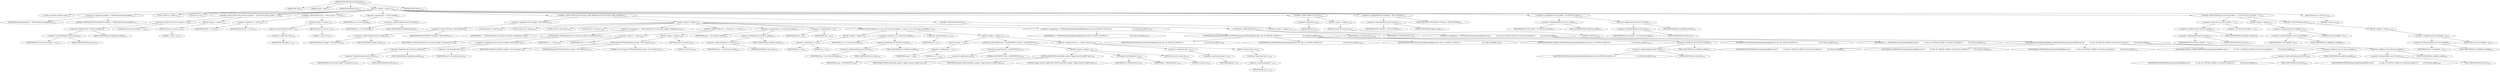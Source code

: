 digraph "TIFFWriteDirectoryTagSubifd" {  
"69649" [label = <(METHOD,TIFFWriteDirectoryTagSubifd)<SUB>2114</SUB>> ]
"69650" [label = <(PARAM,TIFF *tif)<SUB>2114</SUB>> ]
"69651" [label = <(PARAM,uint32_t *ndir)<SUB>2114</SUB>> ]
"69652" [label = <(PARAM,TIFFDirEntry *dir)<SUB>2115</SUB>> ]
"69653" [label = <(BLOCK,&lt;empty&gt;,&lt;empty&gt;)<SUB>2116</SUB>> ]
"69654" [label = <(LOCAL,constchar[] module: char[])<SUB>2117</SUB>> ]
"69655" [label = <(&lt;operator&gt;.assignment,module[] = &quot;TIFFWriteDirectoryTagSubifd&quot;)<SUB>2117</SUB>> ]
"69656" [label = <(IDENTIFIER,module,module[] = &quot;TIFFWriteDirectoryTagSubifd&quot;)<SUB>2117</SUB>> ]
"69657" [label = <(LITERAL,&quot;TIFFWriteDirectoryTagSubifd&quot;,module[] = &quot;TIFFWriteDirectoryTagSubifd&quot;)<SUB>2117</SUB>> ]
"69658" [label = <(LOCAL,uint64_t m: uint64_t)<SUB>2118</SUB>> ]
"69659" [label = <(LOCAL,int n: int)<SUB>2119</SUB>> ]
"69660" [label = <(CONTROL_STRUCTURE,if (tif-&gt;tif_dir.td_nsubifd == 0),if (tif-&gt;tif_dir.td_nsubifd == 0))<SUB>2120</SUB>> ]
"69661" [label = <(&lt;operator&gt;.equals,tif-&gt;tif_dir.td_nsubifd == 0)<SUB>2120</SUB>> ]
"69662" [label = <(&lt;operator&gt;.fieldAccess,tif-&gt;tif_dir.td_nsubifd)<SUB>2120</SUB>> ]
"69663" [label = <(&lt;operator&gt;.indirectFieldAccess,tif-&gt;tif_dir)<SUB>2120</SUB>> ]
"69664" [label = <(IDENTIFIER,tif,tif-&gt;tif_dir.td_nsubifd == 0)<SUB>2120</SUB>> ]
"69665" [label = <(FIELD_IDENTIFIER,tif_dir,tif_dir)<SUB>2120</SUB>> ]
"69666" [label = <(FIELD_IDENTIFIER,td_nsubifd,td_nsubifd)<SUB>2120</SUB>> ]
"69667" [label = <(LITERAL,0,tif-&gt;tif_dir.td_nsubifd == 0)<SUB>2120</SUB>> ]
"69668" [label = <(BLOCK,&lt;empty&gt;,&lt;empty&gt;)<SUB>2121</SUB>> ]
"69669" [label = <(RETURN,return (1);,return (1);)<SUB>2121</SUB>> ]
"69670" [label = <(LITERAL,1,return (1);)<SUB>2121</SUB>> ]
"69671" [label = <(CONTROL_STRUCTURE,if (dir == NULL),if (dir == NULL))<SUB>2122</SUB>> ]
"69672" [label = <(&lt;operator&gt;.equals,dir == NULL)<SUB>2122</SUB>> ]
"69673" [label = <(IDENTIFIER,dir,dir == NULL)<SUB>2122</SUB>> ]
"69674" [label = <(IDENTIFIER,NULL,dir == NULL)<SUB>2122</SUB>> ]
"69675" [label = <(BLOCK,&lt;empty&gt;,&lt;empty&gt;)<SUB>2123</SUB>> ]
"69676" [label = <(&lt;operator&gt;.postIncrement,(*ndir)++)<SUB>2124</SUB>> ]
"69677" [label = <(&lt;operator&gt;.indirection,*ndir)<SUB>2124</SUB>> ]
"69678" [label = <(IDENTIFIER,ndir,(*ndir)++)<SUB>2124</SUB>> ]
"69679" [label = <(RETURN,return (1);,return (1);)<SUB>2125</SUB>> ]
"69680" [label = <(LITERAL,1,return (1);)<SUB>2125</SUB>> ]
"69681" [label = <(&lt;operator&gt;.assignment,m = tif-&gt;tif_dataoff)<SUB>2127</SUB>> ]
"69682" [label = <(IDENTIFIER,m,m = tif-&gt;tif_dataoff)<SUB>2127</SUB>> ]
"69683" [label = <(&lt;operator&gt;.indirectFieldAccess,tif-&gt;tif_dataoff)<SUB>2127</SUB>> ]
"69684" [label = <(IDENTIFIER,tif,m = tif-&gt;tif_dataoff)<SUB>2127</SUB>> ]
"69685" [label = <(FIELD_IDENTIFIER,tif_dataoff,tif_dataoff)<SUB>2127</SUB>> ]
"69686" [label = <(CONTROL_STRUCTURE,if (!(tif-&gt;tif_flags &amp; TIFF_BIGTIFF)),if (!(tif-&gt;tif_flags &amp; TIFF_BIGTIFF)))<SUB>2128</SUB>> ]
"69687" [label = <(&lt;operator&gt;.logicalNot,!(tif-&gt;tif_flags &amp; TIFF_BIGTIFF))<SUB>2128</SUB>> ]
"69688" [label = <(&lt;operator&gt;.and,tif-&gt;tif_flags &amp; TIFF_BIGTIFF)<SUB>2128</SUB>> ]
"69689" [label = <(&lt;operator&gt;.indirectFieldAccess,tif-&gt;tif_flags)<SUB>2128</SUB>> ]
"69690" [label = <(IDENTIFIER,tif,tif-&gt;tif_flags &amp; TIFF_BIGTIFF)<SUB>2128</SUB>> ]
"69691" [label = <(FIELD_IDENTIFIER,tif_flags,tif_flags)<SUB>2128</SUB>> ]
"69692" [label = <(IDENTIFIER,TIFF_BIGTIFF,tif-&gt;tif_flags &amp; TIFF_BIGTIFF)<SUB>2128</SUB>> ]
"69693" [label = <(BLOCK,&lt;empty&gt;,&lt;empty&gt;)<SUB>2129</SUB>> ]
"69694" [label = <(LOCAL,uint32_t* o: uint32_t)<SUB>2130</SUB>> ]
"69695" [label = <(LOCAL,uint64_t* pa: uint64_t)<SUB>2131</SUB>> ]
"69696" [label = <(LOCAL,uint32_t* pb: uint32_t)<SUB>2132</SUB>> ]
"69697" [label = <(LOCAL,uint16_t p: uint16_t)<SUB>2133</SUB>> ]
"69698" [label = <(&lt;operator&gt;.assignment,o = _TIFFmallocExt(tif, tif-&gt;tif_dir.td_nsubifd * sizeof(uint32_t)))<SUB>2134</SUB>> ]
"69699" [label = <(IDENTIFIER,o,o = _TIFFmallocExt(tif, tif-&gt;tif_dir.td_nsubifd * sizeof(uint32_t)))<SUB>2134</SUB>> ]
"69700" [label = <(_TIFFmallocExt,_TIFFmallocExt(tif, tif-&gt;tif_dir.td_nsubifd * sizeof(uint32_t)))<SUB>2134</SUB>> ]
"69701" [label = <(IDENTIFIER,tif,_TIFFmallocExt(tif, tif-&gt;tif_dir.td_nsubifd * sizeof(uint32_t)))<SUB>2134</SUB>> ]
"69702" [label = <(&lt;operator&gt;.multiplication,tif-&gt;tif_dir.td_nsubifd * sizeof(uint32_t))<SUB>2134</SUB>> ]
"69703" [label = <(&lt;operator&gt;.fieldAccess,tif-&gt;tif_dir.td_nsubifd)<SUB>2134</SUB>> ]
"69704" [label = <(&lt;operator&gt;.indirectFieldAccess,tif-&gt;tif_dir)<SUB>2134</SUB>> ]
"69705" [label = <(IDENTIFIER,tif,tif-&gt;tif_dir.td_nsubifd * sizeof(uint32_t))<SUB>2134</SUB>> ]
"69706" [label = <(FIELD_IDENTIFIER,tif_dir,tif_dir)<SUB>2134</SUB>> ]
"69707" [label = <(FIELD_IDENTIFIER,td_nsubifd,td_nsubifd)<SUB>2134</SUB>> ]
"69708" [label = <(&lt;operator&gt;.sizeOf,sizeof(uint32_t))<SUB>2134</SUB>> ]
"69709" [label = <(IDENTIFIER,uint32_t,sizeof(uint32_t))<SUB>2134</SUB>> ]
"69710" [label = <(CONTROL_STRUCTURE,if (o == NULL),if (o == NULL))<SUB>2135</SUB>> ]
"69711" [label = <(&lt;operator&gt;.equals,o == NULL)<SUB>2135</SUB>> ]
"69712" [label = <(IDENTIFIER,o,o == NULL)<SUB>2135</SUB>> ]
"69713" [label = <(IDENTIFIER,NULL,o == NULL)<SUB>2135</SUB>> ]
"69714" [label = <(BLOCK,&lt;empty&gt;,&lt;empty&gt;)<SUB>2136</SUB>> ]
"69715" [label = <(TIFFErrorExtR,TIFFErrorExtR(tif, module, &quot;Out of memory&quot;))<SUB>2137</SUB>> ]
"69716" [label = <(IDENTIFIER,tif,TIFFErrorExtR(tif, module, &quot;Out of memory&quot;))<SUB>2137</SUB>> ]
"69717" [label = <(IDENTIFIER,module,TIFFErrorExtR(tif, module, &quot;Out of memory&quot;))<SUB>2137</SUB>> ]
"69718" [label = <(LITERAL,&quot;Out of memory&quot;,TIFFErrorExtR(tif, module, &quot;Out of memory&quot;))<SUB>2137</SUB>> ]
"69719" [label = <(RETURN,return (0);,return (0);)<SUB>2138</SUB>> ]
"69720" [label = <(LITERAL,0,return (0);)<SUB>2138</SUB>> ]
"69721" [label = <(&lt;operator&gt;.assignment,pa = tif-&gt;tif_dir.td_subifd)<SUB>2140</SUB>> ]
"69722" [label = <(IDENTIFIER,pa,pa = tif-&gt;tif_dir.td_subifd)<SUB>2140</SUB>> ]
"69723" [label = <(&lt;operator&gt;.fieldAccess,tif-&gt;tif_dir.td_subifd)<SUB>2140</SUB>> ]
"69724" [label = <(&lt;operator&gt;.indirectFieldAccess,tif-&gt;tif_dir)<SUB>2140</SUB>> ]
"69725" [label = <(IDENTIFIER,tif,pa = tif-&gt;tif_dir.td_subifd)<SUB>2140</SUB>> ]
"69726" [label = <(FIELD_IDENTIFIER,tif_dir,tif_dir)<SUB>2140</SUB>> ]
"69727" [label = <(FIELD_IDENTIFIER,td_subifd,td_subifd)<SUB>2140</SUB>> ]
"69728" [label = <(&lt;operator&gt;.assignment,pb = o)<SUB>2141</SUB>> ]
"69729" [label = <(IDENTIFIER,pb,pb = o)<SUB>2141</SUB>> ]
"69730" [label = <(IDENTIFIER,o,pb = o)<SUB>2141</SUB>> ]
"69731" [label = <(CONTROL_STRUCTURE,for (p = 0;p &lt; tif-&gt;tif_dir.td_nsubifd;p++),for (p = 0;p &lt; tif-&gt;tif_dir.td_nsubifd;p++))<SUB>2142</SUB>> ]
"69732" [label = <(BLOCK,&lt;empty&gt;,&lt;empty&gt;)<SUB>2142</SUB>> ]
"69733" [label = <(&lt;operator&gt;.assignment,p = 0)<SUB>2142</SUB>> ]
"69734" [label = <(IDENTIFIER,p,p = 0)<SUB>2142</SUB>> ]
"69735" [label = <(LITERAL,0,p = 0)<SUB>2142</SUB>> ]
"69736" [label = <(&lt;operator&gt;.lessThan,p &lt; tif-&gt;tif_dir.td_nsubifd)<SUB>2142</SUB>> ]
"69737" [label = <(IDENTIFIER,p,p &lt; tif-&gt;tif_dir.td_nsubifd)<SUB>2142</SUB>> ]
"69738" [label = <(&lt;operator&gt;.fieldAccess,tif-&gt;tif_dir.td_nsubifd)<SUB>2142</SUB>> ]
"69739" [label = <(&lt;operator&gt;.indirectFieldAccess,tif-&gt;tif_dir)<SUB>2142</SUB>> ]
"69740" [label = <(IDENTIFIER,tif,p &lt; tif-&gt;tif_dir.td_nsubifd)<SUB>2142</SUB>> ]
"69741" [label = <(FIELD_IDENTIFIER,tif_dir,tif_dir)<SUB>2142</SUB>> ]
"69742" [label = <(FIELD_IDENTIFIER,td_nsubifd,td_nsubifd)<SUB>2142</SUB>> ]
"69743" [label = <(&lt;operator&gt;.postIncrement,p++)<SUB>2142</SUB>> ]
"69744" [label = <(IDENTIFIER,p,p++)<SUB>2142</SUB>> ]
"69745" [label = <(BLOCK,&lt;empty&gt;,&lt;empty&gt;)<SUB>2143</SUB>> ]
"69746" [label = <(assert,assert(pa != 0))<SUB>2144</SUB>> ]
"69747" [label = <(&lt;operator&gt;.notEquals,pa != 0)<SUB>2144</SUB>> ]
"69748" [label = <(IDENTIFIER,pa,pa != 0)<SUB>2144</SUB>> ]
"69749" [label = <(LITERAL,0,pa != 0)<SUB>2144</SUB>> ]
"69750" [label = <(CONTROL_STRUCTURE,if (*pa &gt; 0xFFFFFFFFUL),if (*pa &gt; 0xFFFFFFFFUL))<SUB>2148</SUB>> ]
"69751" [label = <(&lt;operator&gt;.greaterThan,*pa &gt; 0xFFFFFFFFUL)<SUB>2148</SUB>> ]
"69752" [label = <(&lt;operator&gt;.indirection,*pa)<SUB>2148</SUB>> ]
"69753" [label = <(IDENTIFIER,pa,*pa &gt; 0xFFFFFFFFUL)<SUB>2148</SUB>> ]
"69754" [label = <(LITERAL,0xFFFFFFFFUL,*pa &gt; 0xFFFFFFFFUL)<SUB>2148</SUB>> ]
"69755" [label = <(BLOCK,&lt;empty&gt;,&lt;empty&gt;)<SUB>2149</SUB>> ]
"69756" [label = <(TIFFErrorExtR,TIFFErrorExtR(tif, module, &quot;Illegal value for SubIFD tag&quot;))<SUB>2150</SUB>> ]
"69757" [label = <(IDENTIFIER,tif,TIFFErrorExtR(tif, module, &quot;Illegal value for SubIFD tag&quot;))<SUB>2150</SUB>> ]
"69758" [label = <(IDENTIFIER,module,TIFFErrorExtR(tif, module, &quot;Illegal value for SubIFD tag&quot;))<SUB>2150</SUB>> ]
"69759" [label = <(LITERAL,&quot;Illegal value for SubIFD tag&quot;,TIFFErrorExtR(tif, module, &quot;Illegal value for SubIFD tag&quot;))<SUB>2150</SUB>> ]
"69760" [label = <(_TIFFfreeExt,_TIFFfreeExt(tif, o))<SUB>2151</SUB>> ]
"69761" [label = <(IDENTIFIER,tif,_TIFFfreeExt(tif, o))<SUB>2151</SUB>> ]
"69762" [label = <(IDENTIFIER,o,_TIFFfreeExt(tif, o))<SUB>2151</SUB>> ]
"69763" [label = <(RETURN,return (0);,return (0);)<SUB>2152</SUB>> ]
"69764" [label = <(LITERAL,0,return (0);)<SUB>2152</SUB>> ]
"69765" [label = <(&lt;operator&gt;.assignment,*pb++ = (uint32_t)(*pa++))<SUB>2154</SUB>> ]
"69766" [label = <(&lt;operator&gt;.indirection,*pb++)<SUB>2154</SUB>> ]
"69767" [label = <(&lt;operator&gt;.postIncrement,pb++)<SUB>2154</SUB>> ]
"69768" [label = <(IDENTIFIER,pb,pb++)<SUB>2154</SUB>> ]
"69769" [label = <(uint32_t,(uint32_t)(*pa++))<SUB>2154</SUB>> ]
"69770" [label = <(&lt;operator&gt;.indirection,*pa++)<SUB>2154</SUB>> ]
"69771" [label = <(&lt;operator&gt;.postIncrement,pa++)<SUB>2154</SUB>> ]
"69772" [label = <(IDENTIFIER,pa,pa++)<SUB>2154</SUB>> ]
"69773" [label = <(&lt;operator&gt;.assignment,n = TIFFWriteDirectoryTagCheckedIfdArray(tif, ndir, dir, TIFFTAG_SUBIFD,\012                                                 tif-&gt;tif_dir.td_nsubifd, o))<SUB>2156</SUB>> ]
"69774" [label = <(IDENTIFIER,n,n = TIFFWriteDirectoryTagCheckedIfdArray(tif, ndir, dir, TIFFTAG_SUBIFD,\012                                                 tif-&gt;tif_dir.td_nsubifd, o))<SUB>2156</SUB>> ]
"69775" [label = <(TIFFWriteDirectoryTagCheckedIfdArray,TIFFWriteDirectoryTagCheckedIfdArray(tif, ndir, dir, TIFFTAG_SUBIFD,\012                                                 tif-&gt;tif_dir.td_nsubifd, o))<SUB>2156</SUB>> ]
"69776" [label = <(IDENTIFIER,tif,TIFFWriteDirectoryTagCheckedIfdArray(tif, ndir, dir, TIFFTAG_SUBIFD,\012                                                 tif-&gt;tif_dir.td_nsubifd, o))<SUB>2156</SUB>> ]
"69777" [label = <(IDENTIFIER,ndir,TIFFWriteDirectoryTagCheckedIfdArray(tif, ndir, dir, TIFFTAG_SUBIFD,\012                                                 tif-&gt;tif_dir.td_nsubifd, o))<SUB>2156</SUB>> ]
"69778" [label = <(IDENTIFIER,dir,TIFFWriteDirectoryTagCheckedIfdArray(tif, ndir, dir, TIFFTAG_SUBIFD,\012                                                 tif-&gt;tif_dir.td_nsubifd, o))<SUB>2156</SUB>> ]
"69779" [label = <(IDENTIFIER,TIFFTAG_SUBIFD,TIFFWriteDirectoryTagCheckedIfdArray(tif, ndir, dir, TIFFTAG_SUBIFD,\012                                                 tif-&gt;tif_dir.td_nsubifd, o))<SUB>2156</SUB>> ]
"69780" [label = <(&lt;operator&gt;.fieldAccess,tif-&gt;tif_dir.td_nsubifd)<SUB>2157</SUB>> ]
"69781" [label = <(&lt;operator&gt;.indirectFieldAccess,tif-&gt;tif_dir)<SUB>2157</SUB>> ]
"69782" [label = <(IDENTIFIER,tif,TIFFWriteDirectoryTagCheckedIfdArray(tif, ndir, dir, TIFFTAG_SUBIFD,\012                                                 tif-&gt;tif_dir.td_nsubifd, o))<SUB>2157</SUB>> ]
"69783" [label = <(FIELD_IDENTIFIER,tif_dir,tif_dir)<SUB>2157</SUB>> ]
"69784" [label = <(FIELD_IDENTIFIER,td_nsubifd,td_nsubifd)<SUB>2157</SUB>> ]
"69785" [label = <(IDENTIFIER,o,TIFFWriteDirectoryTagCheckedIfdArray(tif, ndir, dir, TIFFTAG_SUBIFD,\012                                                 tif-&gt;tif_dir.td_nsubifd, o))<SUB>2157</SUB>> ]
"69786" [label = <(_TIFFfreeExt,_TIFFfreeExt(tif, o))<SUB>2158</SUB>> ]
"69787" [label = <(IDENTIFIER,tif,_TIFFfreeExt(tif, o))<SUB>2158</SUB>> ]
"69788" [label = <(IDENTIFIER,o,_TIFFfreeExt(tif, o))<SUB>2158</SUB>> ]
"69789" [label = <(CONTROL_STRUCTURE,else,else)<SUB>2161</SUB>> ]
"69790" [label = <(BLOCK,&lt;empty&gt;,&lt;empty&gt;)<SUB>2161</SUB>> ]
"69791" [label = <(&lt;operator&gt;.assignment,n = TIFFWriteDirectoryTagCheckedIfd8Array(\012            tif, ndir, dir, TIFFTAG_SUBIFD, tif-&gt;tif_dir.td_nsubifd,\012            tif-&gt;tif_dir.td_subifd))<SUB>2161</SUB>> ]
"69792" [label = <(IDENTIFIER,n,n = TIFFWriteDirectoryTagCheckedIfd8Array(\012            tif, ndir, dir, TIFFTAG_SUBIFD, tif-&gt;tif_dir.td_nsubifd,\012            tif-&gt;tif_dir.td_subifd))<SUB>2161</SUB>> ]
"69793" [label = <(TIFFWriteDirectoryTagCheckedIfd8Array,TIFFWriteDirectoryTagCheckedIfd8Array(\012            tif, ndir, dir, TIFFTAG_SUBIFD, tif-&gt;tif_dir.td_nsubifd,\012            tif-&gt;tif_dir.td_subifd))<SUB>2161</SUB>> ]
"69794" [label = <(IDENTIFIER,tif,TIFFWriteDirectoryTagCheckedIfd8Array(\012            tif, ndir, dir, TIFFTAG_SUBIFD, tif-&gt;tif_dir.td_nsubifd,\012            tif-&gt;tif_dir.td_subifd))<SUB>2162</SUB>> ]
"69795" [label = <(IDENTIFIER,ndir,TIFFWriteDirectoryTagCheckedIfd8Array(\012            tif, ndir, dir, TIFFTAG_SUBIFD, tif-&gt;tif_dir.td_nsubifd,\012            tif-&gt;tif_dir.td_subifd))<SUB>2162</SUB>> ]
"69796" [label = <(IDENTIFIER,dir,TIFFWriteDirectoryTagCheckedIfd8Array(\012            tif, ndir, dir, TIFFTAG_SUBIFD, tif-&gt;tif_dir.td_nsubifd,\012            tif-&gt;tif_dir.td_subifd))<SUB>2162</SUB>> ]
"69797" [label = <(IDENTIFIER,TIFFTAG_SUBIFD,TIFFWriteDirectoryTagCheckedIfd8Array(\012            tif, ndir, dir, TIFFTAG_SUBIFD, tif-&gt;tif_dir.td_nsubifd,\012            tif-&gt;tif_dir.td_subifd))<SUB>2162</SUB>> ]
"69798" [label = <(&lt;operator&gt;.fieldAccess,tif-&gt;tif_dir.td_nsubifd)<SUB>2162</SUB>> ]
"69799" [label = <(&lt;operator&gt;.indirectFieldAccess,tif-&gt;tif_dir)<SUB>2162</SUB>> ]
"69800" [label = <(IDENTIFIER,tif,TIFFWriteDirectoryTagCheckedIfd8Array(\012            tif, ndir, dir, TIFFTAG_SUBIFD, tif-&gt;tif_dir.td_nsubifd,\012            tif-&gt;tif_dir.td_subifd))<SUB>2162</SUB>> ]
"69801" [label = <(FIELD_IDENTIFIER,tif_dir,tif_dir)<SUB>2162</SUB>> ]
"69802" [label = <(FIELD_IDENTIFIER,td_nsubifd,td_nsubifd)<SUB>2162</SUB>> ]
"69803" [label = <(&lt;operator&gt;.fieldAccess,tif-&gt;tif_dir.td_subifd)<SUB>2163</SUB>> ]
"69804" [label = <(&lt;operator&gt;.indirectFieldAccess,tif-&gt;tif_dir)<SUB>2163</SUB>> ]
"69805" [label = <(IDENTIFIER,tif,TIFFWriteDirectoryTagCheckedIfd8Array(\012            tif, ndir, dir, TIFFTAG_SUBIFD, tif-&gt;tif_dir.td_nsubifd,\012            tif-&gt;tif_dir.td_subifd))<SUB>2163</SUB>> ]
"69806" [label = <(FIELD_IDENTIFIER,tif_dir,tif_dir)<SUB>2163</SUB>> ]
"69807" [label = <(FIELD_IDENTIFIER,td_subifd,td_subifd)<SUB>2163</SUB>> ]
"69808" [label = <(CONTROL_STRUCTURE,if (!n),if (!n))<SUB>2164</SUB>> ]
"69809" [label = <(&lt;operator&gt;.logicalNot,!n)<SUB>2164</SUB>> ]
"69810" [label = <(IDENTIFIER,n,!n)<SUB>2164</SUB>> ]
"69811" [label = <(BLOCK,&lt;empty&gt;,&lt;empty&gt;)<SUB>2165</SUB>> ]
"69812" [label = <(RETURN,return (0);,return (0);)<SUB>2165</SUB>> ]
"69813" [label = <(LITERAL,0,return (0);)<SUB>2165</SUB>> ]
"69814" [label = <(&lt;operators&gt;.assignmentOr,tif-&gt;tif_flags |= TIFF_INSUBIFD)<SUB>2174</SUB>> ]
"69815" [label = <(&lt;operator&gt;.indirectFieldAccess,tif-&gt;tif_flags)<SUB>2174</SUB>> ]
"69816" [label = <(IDENTIFIER,tif,tif-&gt;tif_flags |= TIFF_INSUBIFD)<SUB>2174</SUB>> ]
"69817" [label = <(FIELD_IDENTIFIER,tif_flags,tif_flags)<SUB>2174</SUB>> ]
"69818" [label = <(IDENTIFIER,TIFF_INSUBIFD,tif-&gt;tif_flags |= TIFF_INSUBIFD)<SUB>2174</SUB>> ]
"69819" [label = <(&lt;operator&gt;.assignment,tif-&gt;tif_nsubifd = tif-&gt;tif_dir.td_nsubifd)<SUB>2175</SUB>> ]
"69820" [label = <(&lt;operator&gt;.indirectFieldAccess,tif-&gt;tif_nsubifd)<SUB>2175</SUB>> ]
"69821" [label = <(IDENTIFIER,tif,tif-&gt;tif_nsubifd = tif-&gt;tif_dir.td_nsubifd)<SUB>2175</SUB>> ]
"69822" [label = <(FIELD_IDENTIFIER,tif_nsubifd,tif_nsubifd)<SUB>2175</SUB>> ]
"69823" [label = <(&lt;operator&gt;.fieldAccess,tif-&gt;tif_dir.td_nsubifd)<SUB>2175</SUB>> ]
"69824" [label = <(&lt;operator&gt;.indirectFieldAccess,tif-&gt;tif_dir)<SUB>2175</SUB>> ]
"69825" [label = <(IDENTIFIER,tif,tif-&gt;tif_nsubifd = tif-&gt;tif_dir.td_nsubifd)<SUB>2175</SUB>> ]
"69826" [label = <(FIELD_IDENTIFIER,tif_dir,tif_dir)<SUB>2175</SUB>> ]
"69827" [label = <(FIELD_IDENTIFIER,td_nsubifd,td_nsubifd)<SUB>2175</SUB>> ]
"69828" [label = <(CONTROL_STRUCTURE,if (tif-&gt;tif_dir.td_nsubifd == 1),if (tif-&gt;tif_dir.td_nsubifd == 1))<SUB>2176</SUB>> ]
"69829" [label = <(&lt;operator&gt;.equals,tif-&gt;tif_dir.td_nsubifd == 1)<SUB>2176</SUB>> ]
"69830" [label = <(&lt;operator&gt;.fieldAccess,tif-&gt;tif_dir.td_nsubifd)<SUB>2176</SUB>> ]
"69831" [label = <(&lt;operator&gt;.indirectFieldAccess,tif-&gt;tif_dir)<SUB>2176</SUB>> ]
"69832" [label = <(IDENTIFIER,tif,tif-&gt;tif_dir.td_nsubifd == 1)<SUB>2176</SUB>> ]
"69833" [label = <(FIELD_IDENTIFIER,tif_dir,tif_dir)<SUB>2176</SUB>> ]
"69834" [label = <(FIELD_IDENTIFIER,td_nsubifd,td_nsubifd)<SUB>2176</SUB>> ]
"69835" [label = <(LITERAL,1,tif-&gt;tif_dir.td_nsubifd == 1)<SUB>2176</SUB>> ]
"69836" [label = <(BLOCK,&lt;empty&gt;,&lt;empty&gt;)<SUB>2177</SUB>> ]
"69837" [label = <(&lt;operator&gt;.assignment,tif-&gt;tif_subifdoff = 0)<SUB>2177</SUB>> ]
"69838" [label = <(&lt;operator&gt;.indirectFieldAccess,tif-&gt;tif_subifdoff)<SUB>2177</SUB>> ]
"69839" [label = <(IDENTIFIER,tif,tif-&gt;tif_subifdoff = 0)<SUB>2177</SUB>> ]
"69840" [label = <(FIELD_IDENTIFIER,tif_subifdoff,tif_subifdoff)<SUB>2177</SUB>> ]
"69841" [label = <(LITERAL,0,tif-&gt;tif_subifdoff = 0)<SUB>2177</SUB>> ]
"69842" [label = <(CONTROL_STRUCTURE,else,else)<SUB>2179</SUB>> ]
"69843" [label = <(BLOCK,&lt;empty&gt;,&lt;empty&gt;)<SUB>2179</SUB>> ]
"69844" [label = <(&lt;operator&gt;.assignment,tif-&gt;tif_subifdoff = m)<SUB>2179</SUB>> ]
"69845" [label = <(&lt;operator&gt;.indirectFieldAccess,tif-&gt;tif_subifdoff)<SUB>2179</SUB>> ]
"69846" [label = <(IDENTIFIER,tif,tif-&gt;tif_subifdoff = m)<SUB>2179</SUB>> ]
"69847" [label = <(FIELD_IDENTIFIER,tif_subifdoff,tif_subifdoff)<SUB>2179</SUB>> ]
"69848" [label = <(IDENTIFIER,m,tif-&gt;tif_subifdoff = m)<SUB>2179</SUB>> ]
"69849" [label = <(RETURN,return (1);,return (1);)<SUB>2180</SUB>> ]
"69850" [label = <(LITERAL,1,return (1);)<SUB>2180</SUB>> ]
"69851" [label = <(METHOD_RETURN,int)<SUB>2114</SUB>> ]
  "69649" -> "69650" 
  "69649" -> "69651" 
  "69649" -> "69652" 
  "69649" -> "69653" 
  "69649" -> "69851" 
  "69653" -> "69654" 
  "69653" -> "69655" 
  "69653" -> "69658" 
  "69653" -> "69659" 
  "69653" -> "69660" 
  "69653" -> "69671" 
  "69653" -> "69681" 
  "69653" -> "69686" 
  "69653" -> "69808" 
  "69653" -> "69814" 
  "69653" -> "69819" 
  "69653" -> "69828" 
  "69653" -> "69849" 
  "69655" -> "69656" 
  "69655" -> "69657" 
  "69660" -> "69661" 
  "69660" -> "69668" 
  "69661" -> "69662" 
  "69661" -> "69667" 
  "69662" -> "69663" 
  "69662" -> "69666" 
  "69663" -> "69664" 
  "69663" -> "69665" 
  "69668" -> "69669" 
  "69669" -> "69670" 
  "69671" -> "69672" 
  "69671" -> "69675" 
  "69672" -> "69673" 
  "69672" -> "69674" 
  "69675" -> "69676" 
  "69675" -> "69679" 
  "69676" -> "69677" 
  "69677" -> "69678" 
  "69679" -> "69680" 
  "69681" -> "69682" 
  "69681" -> "69683" 
  "69683" -> "69684" 
  "69683" -> "69685" 
  "69686" -> "69687" 
  "69686" -> "69693" 
  "69686" -> "69789" 
  "69687" -> "69688" 
  "69688" -> "69689" 
  "69688" -> "69692" 
  "69689" -> "69690" 
  "69689" -> "69691" 
  "69693" -> "69694" 
  "69693" -> "69695" 
  "69693" -> "69696" 
  "69693" -> "69697" 
  "69693" -> "69698" 
  "69693" -> "69710" 
  "69693" -> "69721" 
  "69693" -> "69728" 
  "69693" -> "69731" 
  "69693" -> "69773" 
  "69693" -> "69786" 
  "69698" -> "69699" 
  "69698" -> "69700" 
  "69700" -> "69701" 
  "69700" -> "69702" 
  "69702" -> "69703" 
  "69702" -> "69708" 
  "69703" -> "69704" 
  "69703" -> "69707" 
  "69704" -> "69705" 
  "69704" -> "69706" 
  "69708" -> "69709" 
  "69710" -> "69711" 
  "69710" -> "69714" 
  "69711" -> "69712" 
  "69711" -> "69713" 
  "69714" -> "69715" 
  "69714" -> "69719" 
  "69715" -> "69716" 
  "69715" -> "69717" 
  "69715" -> "69718" 
  "69719" -> "69720" 
  "69721" -> "69722" 
  "69721" -> "69723" 
  "69723" -> "69724" 
  "69723" -> "69727" 
  "69724" -> "69725" 
  "69724" -> "69726" 
  "69728" -> "69729" 
  "69728" -> "69730" 
  "69731" -> "69732" 
  "69731" -> "69736" 
  "69731" -> "69743" 
  "69731" -> "69745" 
  "69732" -> "69733" 
  "69733" -> "69734" 
  "69733" -> "69735" 
  "69736" -> "69737" 
  "69736" -> "69738" 
  "69738" -> "69739" 
  "69738" -> "69742" 
  "69739" -> "69740" 
  "69739" -> "69741" 
  "69743" -> "69744" 
  "69745" -> "69746" 
  "69745" -> "69750" 
  "69745" -> "69765" 
  "69746" -> "69747" 
  "69747" -> "69748" 
  "69747" -> "69749" 
  "69750" -> "69751" 
  "69750" -> "69755" 
  "69751" -> "69752" 
  "69751" -> "69754" 
  "69752" -> "69753" 
  "69755" -> "69756" 
  "69755" -> "69760" 
  "69755" -> "69763" 
  "69756" -> "69757" 
  "69756" -> "69758" 
  "69756" -> "69759" 
  "69760" -> "69761" 
  "69760" -> "69762" 
  "69763" -> "69764" 
  "69765" -> "69766" 
  "69765" -> "69769" 
  "69766" -> "69767" 
  "69767" -> "69768" 
  "69769" -> "69770" 
  "69770" -> "69771" 
  "69771" -> "69772" 
  "69773" -> "69774" 
  "69773" -> "69775" 
  "69775" -> "69776" 
  "69775" -> "69777" 
  "69775" -> "69778" 
  "69775" -> "69779" 
  "69775" -> "69780" 
  "69775" -> "69785" 
  "69780" -> "69781" 
  "69780" -> "69784" 
  "69781" -> "69782" 
  "69781" -> "69783" 
  "69786" -> "69787" 
  "69786" -> "69788" 
  "69789" -> "69790" 
  "69790" -> "69791" 
  "69791" -> "69792" 
  "69791" -> "69793" 
  "69793" -> "69794" 
  "69793" -> "69795" 
  "69793" -> "69796" 
  "69793" -> "69797" 
  "69793" -> "69798" 
  "69793" -> "69803" 
  "69798" -> "69799" 
  "69798" -> "69802" 
  "69799" -> "69800" 
  "69799" -> "69801" 
  "69803" -> "69804" 
  "69803" -> "69807" 
  "69804" -> "69805" 
  "69804" -> "69806" 
  "69808" -> "69809" 
  "69808" -> "69811" 
  "69809" -> "69810" 
  "69811" -> "69812" 
  "69812" -> "69813" 
  "69814" -> "69815" 
  "69814" -> "69818" 
  "69815" -> "69816" 
  "69815" -> "69817" 
  "69819" -> "69820" 
  "69819" -> "69823" 
  "69820" -> "69821" 
  "69820" -> "69822" 
  "69823" -> "69824" 
  "69823" -> "69827" 
  "69824" -> "69825" 
  "69824" -> "69826" 
  "69828" -> "69829" 
  "69828" -> "69836" 
  "69828" -> "69842" 
  "69829" -> "69830" 
  "69829" -> "69835" 
  "69830" -> "69831" 
  "69830" -> "69834" 
  "69831" -> "69832" 
  "69831" -> "69833" 
  "69836" -> "69837" 
  "69837" -> "69838" 
  "69837" -> "69841" 
  "69838" -> "69839" 
  "69838" -> "69840" 
  "69842" -> "69843" 
  "69843" -> "69844" 
  "69844" -> "69845" 
  "69844" -> "69848" 
  "69845" -> "69846" 
  "69845" -> "69847" 
  "69849" -> "69850" 
}
